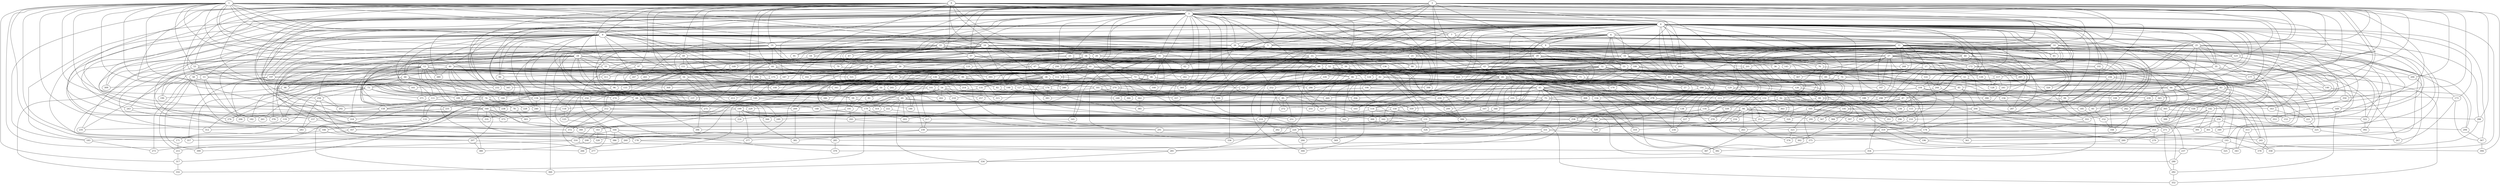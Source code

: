 strict graph "barabasi_albert_graph(400,3)" {
0;
1;
2;
3;
4;
5;
6;
7;
8;
9;
10;
11;
12;
13;
14;
15;
16;
17;
18;
19;
20;
21;
22;
23;
24;
25;
26;
27;
28;
29;
30;
31;
32;
33;
34;
35;
36;
37;
38;
39;
40;
41;
42;
43;
44;
45;
46;
47;
48;
49;
50;
51;
52;
53;
54;
55;
56;
57;
58;
59;
60;
61;
62;
63;
64;
65;
66;
67;
68;
69;
70;
71;
72;
73;
74;
75;
76;
77;
78;
79;
80;
81;
82;
83;
84;
85;
86;
87;
88;
89;
90;
91;
92;
93;
94;
95;
96;
97;
98;
99;
100;
101;
102;
103;
104;
105;
106;
107;
108;
109;
110;
111;
112;
113;
114;
115;
116;
117;
118;
119;
120;
121;
122;
123;
124;
125;
126;
127;
128;
129;
130;
131;
132;
133;
134;
135;
136;
137;
138;
139;
140;
141;
142;
143;
144;
145;
146;
147;
148;
149;
150;
151;
152;
153;
154;
155;
156;
157;
158;
159;
160;
161;
162;
163;
164;
165;
166;
167;
168;
169;
170;
171;
172;
173;
174;
175;
176;
177;
178;
179;
180;
181;
182;
183;
184;
185;
186;
187;
188;
189;
190;
191;
192;
193;
194;
195;
196;
197;
198;
199;
200;
201;
202;
203;
204;
205;
206;
207;
208;
209;
210;
211;
212;
213;
214;
215;
216;
217;
218;
219;
220;
221;
222;
223;
224;
225;
226;
227;
228;
229;
230;
231;
232;
233;
234;
235;
236;
237;
238;
239;
240;
241;
242;
243;
244;
245;
246;
247;
248;
249;
250;
251;
252;
253;
254;
255;
256;
257;
258;
259;
260;
261;
262;
263;
264;
265;
266;
267;
268;
269;
270;
271;
272;
273;
274;
275;
276;
277;
278;
279;
280;
281;
282;
283;
284;
285;
286;
287;
288;
289;
290;
291;
292;
293;
294;
295;
296;
297;
298;
299;
300;
301;
302;
303;
304;
305;
306;
307;
308;
309;
310;
311;
312;
313;
314;
315;
316;
317;
318;
319;
320;
321;
322;
323;
324;
325;
326;
327;
328;
329;
330;
331;
332;
333;
334;
335;
336;
337;
338;
339;
340;
341;
342;
343;
344;
345;
346;
347;
348;
349;
350;
351;
352;
353;
354;
355;
356;
357;
358;
359;
360;
361;
362;
363;
364;
365;
366;
367;
368;
369;
370;
371;
372;
373;
374;
375;
376;
377;
378;
379;
380;
381;
382;
383;
384;
385;
386;
387;
388;
389;
390;
391;
392;
393;
394;
395;
396;
397;
398;
399;
0 -- 3  [is_available=True, prob="0.492835303338"];
0 -- 6  [is_available=True, prob="1.0"];
0 -- 7  [is_available=True, prob="0.141732087022"];
0 -- 9  [is_available=True, prob="0.443551440168"];
0 -- 10  [is_available=True, prob="0.487911353393"];
0 -- 11  [is_available=True, prob="0.865698708327"];
0 -- 13  [is_available=True, prob="1.0"];
0 -- 14  [is_available=True, prob="1.0"];
0 -- 16  [is_available=True, prob="1.0"];
0 -- 146  [is_available=True, prob="1.0"];
0 -- 19  [is_available=True, prob="0.860824058493"];
0 -- 20  [is_available=True, prob="1.0"];
0 -- 26  [is_available=True, prob="0.795360199458"];
0 -- 284  [is_available=True, prob="0.323488345459"];
0 -- 33  [is_available=True, prob="0.337178230656"];
0 -- 134  [is_available=True, prob="0.0498693610634"];
0 -- 177  [is_available=True, prob="1.0"];
0 -- 47  [is_available=True, prob="0.0725722467081"];
0 -- 49  [is_available=True, prob="1.0"];
0 -- 178  [is_available=True, prob="1.0"];
0 -- 180  [is_available=True, prob="0.236442675696"];
0 -- 183  [is_available=True, prob="1.0"];
0 -- 56  [is_available=True, prob="0.862847138833"];
0 -- 60  [is_available=True, prob="0.470746000174"];
0 -- 83  [is_available=True, prob="0.502008146629"];
0 -- 398  [is_available=True, prob="0.00667170414017"];
0 -- 87  [is_available=True, prob="0.869540925155"];
0 -- 345  [is_available=True, prob="0.902300918471"];
0 -- 91  [is_available=True, prob="1.0"];
0 -- 92  [is_available=True, prob="0.376844041785"];
0 -- 350  [is_available=True, prob="0.629782171904"];
0 -- 224  [is_available=True, prob="0.648694901956"];
0 -- 97  [is_available=True, prob="0.486270861023"];
0 -- 101  [is_available=True, prob="0.97445220296"];
0 -- 358  [is_available=True, prob="0.537636648685"];
0 -- 112  [is_available=True, prob="0.782101134095"];
0 -- 242  [is_available=True, prob="0.695310607644"];
0 -- 368  [is_available=True, prob="0.1417937476"];
1 -- 3  [is_available=True, prob="0.80657321797"];
1 -- 4  [is_available=True, prob="1.0"];
1 -- 261  [is_available=True, prob="0.0339515003343"];
1 -- 9  [is_available=True, prob="0.5680523546"];
1 -- 10  [is_available=True, prob="1.0"];
1 -- 12  [is_available=True, prob="0.883707386827"];
1 -- 43  [is_available=True, prob="0.0264404456022"];
1 -- 147  [is_available=True, prob="0.277432246881"];
1 -- 22  [is_available=True, prob="0.764450375077"];
1 -- 24  [is_available=True, prob="0.582420436849"];
1 -- 260  [is_available=True, prob="0.595897463418"];
1 -- 26  [is_available=True, prob="1.0"];
1 -- 158  [is_available=True, prob="0.592130021943"];
1 -- 161  [is_available=True, prob="0.117104781619"];
1 -- 34  [is_available=True, prob="1.0"];
1 -- 40  [is_available=True, prob="1.0"];
1 -- 171  [is_available=True, prob="0.667378934829"];
1 -- 175  [is_available=True, prob="0.259195584256"];
1 -- 49  [is_available=True, prob="0.329216382525"];
1 -- 317  [is_available=True, prob="0.203440319245"];
1 -- 53  [is_available=True, prob="0.531166592022"];
1 -- 266  [is_available=True, prob="1.0"];
1 -- 189  [is_available=True, prob="1.0"];
1 -- 321  [is_available=True, prob="0.418197689564"];
1 -- 68  [is_available=True, prob="1.0"];
1 -- 199  [is_available=True, prob="0.168537830858"];
1 -- 205  [is_available=True, prob="0.651948029753"];
1 -- 80  [is_available=True, prob="0.641715784028"];
1 -- 345  [is_available=True, prob="0.931053139232"];
1 -- 97  [is_available=True, prob="0.584346887629"];
1 -- 239  [is_available=True, prob="1.0"];
2 -- 386  [is_available=True, prob="1.0"];
2 -- 3  [is_available=True, prob="0.935092730429"];
2 -- 4  [is_available=True, prob="0.470114783075"];
2 -- 5  [is_available=True, prob="0.943367762843"];
2 -- 8  [is_available=True, prob="0.42188047038"];
2 -- 394  [is_available=True, prob="0.0143267868282"];
2 -- 11  [is_available=True, prob="0.502755725927"];
2 -- 22  [is_available=True, prob="0.455486801803"];
2 -- 25  [is_available=True, prob="1.0"];
2 -- 179  [is_available=True, prob="0.276461331202"];
2 -- 159  [is_available=True, prob="0.599236379241"];
2 -- 288  [is_available=True, prob="0.717811059725"];
2 -- 37  [is_available=True, prob="0.810855446461"];
2 -- 43  [is_available=True, prob="0.205102989795"];
2 -- 51  [is_available=True, prob="0.935529080417"];
2 -- 53  [is_available=True, prob="0.604088046775"];
2 -- 187  [is_available=True, prob="1.0"];
2 -- 62  [is_available=True, prob="0.546443189907"];
2 -- 67  [is_available=True, prob="0.743489118066"];
2 -- 326  [is_available=True, prob="0.297588490897"];
2 -- 200  [is_available=True, prob="0.301759787237"];
2 -- 330  [is_available=True, prob="0.448878545933"];
2 -- 340  [is_available=True, prob="0.594336741068"];
2 -- 88  [is_available=True, prob="0.000236269673068"];
2 -- 91  [is_available=True, prob="0.374346321024"];
2 -- 114  [is_available=True, prob="1.0"];
2 -- 117  [is_available=True, prob="0.784698153226"];
3 -- 4  [is_available=True, prob="1.0"];
3 -- 5  [is_available=True, prob="0.183095908452"];
3 -- 6  [is_available=True, prob="0.985477329275"];
3 -- 7  [is_available=True, prob="0.520070416688"];
3 -- 136  [is_available=True, prob="0.713480067658"];
3 -- 398  [is_available=True, prob="0.672951636583"];
3 -- 16  [is_available=True, prob="1.0"];
3 -- 18  [is_available=True, prob="0.85396566706"];
3 -- 22  [is_available=True, prob="0.700033607316"];
3 -- 23  [is_available=True, prob="0.921951429602"];
3 -- 24  [is_available=True, prob="0.439236255827"];
3 -- 156  [is_available=True, prob="0.7510521576"];
3 -- 29  [is_available=True, prob="0.0222636249472"];
3 -- 31  [is_available=True, prob="1.0"];
3 -- 290  [is_available=True, prob="0.552660635946"];
3 -- 37  [is_available=True, prob="0.854307108469"];
3 -- 389  [is_available=True, prob="0.0666301477816"];
3 -- 172  [is_available=True, prob="0.743710323798"];
3 -- 46  [is_available=True, prob="0.19288244526"];
3 -- 157  [is_available=True, prob="0.815184245299"];
3 -- 264  [is_available=True, prob="0.207645411858"];
3 -- 180  [is_available=True, prob="0.398961716521"];
3 -- 309  [is_available=True, prob="0.51644677799"];
3 -- 183  [is_available=True, prob="0.743489535275"];
3 -- 62  [is_available=True, prob="0.70301830838"];
3 -- 192  [is_available=True, prob="0.186155394662"];
3 -- 67  [is_available=True, prob="0.47919760429"];
3 -- 69  [is_available=True, prob="0.223295182175"];
3 -- 327  [is_available=True, prob="1.0"];
3 -- 207  [is_available=True, prob="0.590591394659"];
3 -- 337  [is_available=True, prob="0.318442051954"];
3 -- 213  [is_available=True, prob="0.949504947648"];
3 -- 86  [is_available=True, prob="0.564908300921"];
3 -- 335  [is_available=True, prob="1.0"];
3 -- 144  [is_available=True, prob="0.997324115001"];
3 -- 227  [is_available=True, prob="1.0"];
3 -- 232  [is_available=True, prob="1.0"];
3 -- 364  [is_available=True, prob="1.0"];
3 -- 244  [is_available=True, prob="0.959359115936"];
3 -- 377  [is_available=True, prob="0.772276574965"];
3 -- 123  [is_available=True, prob="0.988781740005"];
3 -- 252  [is_available=True, prob="0.687777975556"];
3 -- 254  [is_available=True, prob="1.0"];
4 -- 5  [is_available=True, prob="1.0"];
4 -- 6  [is_available=True, prob="0.49392768848"];
4 -- 7  [is_available=True, prob="0.305935754043"];
4 -- 8  [is_available=True, prob="0.592812079684"];
4 -- 9  [is_available=True, prob="0.407739085705"];
4 -- 10  [is_available=True, prob="1.0"];
4 -- 268  [is_available=True, prob="0.34192956242"];
4 -- 13  [is_available=True, prob="0.187451054458"];
4 -- 14  [is_available=True, prob="0.578383806805"];
4 -- 15  [is_available=True, prob="0.115168385662"];
4 -- 17  [is_available=True, prob="1.0"];
4 -- 18  [is_available=True, prob="0.324887684168"];
4 -- 19  [is_available=True, prob="1.0"];
4 -- 21  [is_available=True, prob="0.198101717198"];
4 -- 279  [is_available=True, prob="0.860172149492"];
4 -- 25  [is_available=True, prob="0.640751952947"];
4 -- 367  [is_available=True, prob="1.0"];
4 -- 161  [is_available=True, prob="1.0"];
4 -- 35  [is_available=True, prob="0.981755274454"];
4 -- 129  [is_available=True, prob="0.763177496416"];
4 -- 41  [is_available=True, prob="0.653868406544"];
4 -- 44  [is_available=True, prob="1.0"];
4 -- 173  [is_available=True, prob="1.0"];
4 -- 264  [is_available=True, prob="0.124624704146"];
4 -- 52  [is_available=True, prob="1.0"];
4 -- 138  [is_available=True, prob="0.738938660197"];
4 -- 265  [is_available=True, prob="0.825526472729"];
4 -- 244  [is_available=True, prob="0.424138112025"];
4 -- 347  [is_available=True, prob="0.539823965005"];
4 -- 188  [is_available=True, prob="1.0"];
4 -- 61  [is_available=True, prob="0.782146181425"];
4 -- 192  [is_available=True, prob="1.0"];
4 -- 66  [is_available=True, prob="0.686622628526"];
4 -- 194  [is_available=True, prob="0.962078426991"];
4 -- 336  [is_available=True, prob="0.327358335858"];
4 -- 338  [is_available=True, prob="0.840933220005"];
4 -- 84  [is_available=True, prob="1.0"];
4 -- 89  [is_available=True, prob="0.811520637526"];
4 -- 90  [is_available=True, prob="0.107160496481"];
4 -- 219  [is_available=True, prob="0.0907193210292"];
4 -- 348  [is_available=True, prob="0.843788767875"];
4 -- 94  [is_available=True, prob="0.0216007223512"];
4 -- 223  [is_available=True, prob="1.0"];
4 -- 227  [is_available=True, prob="0.705462578487"];
4 -- 103  [is_available=True, prob="0.111642172595"];
4 -- 104  [is_available=True, prob="0.449232802568"];
4 -- 106  [is_available=True, prob="0.127155478162"];
4 -- 364  [is_available=True, prob="0.337181411895"];
4 -- 238  [is_available=True, prob="1.0"];
4 -- 239  [is_available=True, prob="0.979145220655"];
4 -- 243  [is_available=True, prob="0.62046348507"];
4 -- 116  [is_available=True, prob="1.0"];
4 -- 169  [is_available=True, prob="0.294804016336"];
4 -- 252  [is_available=True, prob="0.833854911073"];
4 -- 253  [is_available=True, prob="0.0101576273112"];
5 -- 294  [is_available=True, prob="0.618745091857"];
5 -- 38  [is_available=True, prob="0.794154469025"];
5 -- 103  [is_available=True, prob="0.825500198076"];
5 -- 104  [is_available=True, prob="0.412695224065"];
5 -- 139  [is_available=True, prob="1.0"];
5 -- 34  [is_available=True, prob="0.23760710922"];
5 -- 366  [is_available=True, prob="1.0"];
5 -- 49  [is_available=True, prob="0.817742742934"];
5 -- 376  [is_available=True, prob="0.948583810421"];
5 -- 164  [is_available=True, prob="0.208225383016"];
6 -- 8  [is_available=True, prob="0.0730007139026"];
6 -- 12  [is_available=True, prob="0.483817366847"];
6 -- 14  [is_available=True, prob="1.0"];
6 -- 17  [is_available=True, prob="0.277407887392"];
6 -- 23  [is_available=True, prob="0.405480483831"];
6 -- 152  [is_available=True, prob="0.740797620272"];
6 -- 32  [is_available=True, prob="1.0"];
6 -- 35  [is_available=True, prob="0.265406186881"];
6 -- 170  [is_available=True, prob="0.629443963748"];
6 -- 43  [is_available=True, prob="0.371809634765"];
6 -- 47  [is_available=True, prob="0.502155548145"];
6 -- 304  [is_available=True, prob="0.0671389444581"];
6 -- 55  [is_available=True, prob="0.110221445322"];
6 -- 288  [is_available=True, prob="1.0"];
6 -- 327  [is_available=True, prob="0.579796203352"];
6 -- 329  [is_available=True, prob="0.663530865453"];
6 -- 202  [is_available=True, prob="0.919131086339"];
6 -- 333  [is_available=True, prob="1.0"];
6 -- 210  [is_available=True, prob="0.447713475351"];
6 -- 122  [is_available=True, prob="0.152393533315"];
7 -- 128  [is_available=True, prob="0.529411948778"];
7 -- 229  [is_available=True, prob="0.983716439603"];
7 -- 11  [is_available=True, prob="0.373925269635"];
7 -- 29  [is_available=True, prob="0.383524113909"];
8 -- 392  [is_available=True, prob="1.0"];
8 -- 20  [is_available=True, prob="0.133107628335"];
8 -- 132  [is_available=True, prob="0.395206633671"];
8 -- 28  [is_available=True, prob="0.592820195026"];
8 -- 29  [is_available=True, prob="0.375472256213"];
8 -- 33  [is_available=True, prob="0.26025514593"];
8 -- 165  [is_available=True, prob="0.321694754284"];
8 -- 297  [is_available=True, prob="0.773503059467"];
8 -- 55  [is_available=True, prob="0.212898006846"];
8 -- 322  [is_available=True, prob="1.0"];
8 -- 324  [is_available=True, prob="0.00927084475646"];
8 -- 390  [is_available=True, prob="0.985257113937"];
8 -- 76  [is_available=True, prob="0.0888023800593"];
8 -- 337  [is_available=True, prob="0.586188550717"];
8 -- 82  [is_available=True, prob="0.151141472319"];
8 -- 85  [is_available=True, prob="1.0"];
8 -- 228  [is_available=True, prob="0.275395534758"];
8 -- 338  [is_available=True, prob="0.204675252885"];
8 -- 111  [is_available=True, prob="1.0"];
9 -- 134  [is_available=True, prob="0.171815403776"];
9 -- 12  [is_available=True, prob="0.399814911004"];
9 -- 15  [is_available=True, prob="1.0"];
9 -- 144  [is_available=True, prob="1.0"];
9 -- 274  [is_available=True, prob="1.0"];
9 -- 19  [is_available=True, prob="0.0561834052325"];
9 -- 276  [is_available=True, prob="0.412082321968"];
9 -- 25  [is_available=True, prob="0.965858718827"];
9 -- 26  [is_available=True, prob="1.0"];
9 -- 27  [is_available=True, prob="0.29702501744"];
9 -- 34  [is_available=True, prob="0.551838921647"];
9 -- 36  [is_available=True, prob="0.776935619709"];
9 -- 166  [is_available=True, prob="1.0"];
9 -- 40  [is_available=True, prob="0.774048289136"];
9 -- 42  [is_available=True, prob="0.200549754791"];
9 -- 45  [is_available=True, prob="1.0"];
9 -- 53  [is_available=True, prob="0.184507618507"];
9 -- 54  [is_available=True, prob="1.0"];
9 -- 59  [is_available=True, prob="0.19040380668"];
9 -- 316  [is_available=True, prob="1.0"];
9 -- 309  [is_available=True, prob="0.264358833193"];
9 -- 64  [is_available=True, prob="0.0875064035034"];
9 -- 197  [is_available=True, prob="0.804749322615"];
9 -- 71  [is_available=True, prob="0.805432222317"];
9 -- 331  [is_available=True, prob="1.0"];
9 -- 90  [is_available=True, prob="0.420494218238"];
9 -- 222  [is_available=True, prob="1.0"];
9 -- 99  [is_available=True, prob="1.0"];
9 -- 109  [is_available=True, prob="0.606739436717"];
9 -- 241  [is_available=True, prob="0.259986770087"];
9 -- 275  [is_available=True, prob="0.78723534114"];
9 -- 247  [is_available=True, prob="0.603031756282"];
10 -- 258  [is_available=True, prob="0.873924954387"];
10 -- 198  [is_available=True, prob="0.732564200185"];
10 -- 102  [is_available=True, prob="1.0"];
10 -- 137  [is_available=True, prob="1.0"];
10 -- 76  [is_available=True, prob="0.705502206503"];
10 -- 303  [is_available=True, prob="0.148680732111"];
10 -- 16  [is_available=True, prob="0.496657974716"];
10 -- 17  [is_available=True, prob="0.271527291872"];
10 -- 18  [is_available=True, prob="0.38189814388"];
10 -- 20  [is_available=True, prob="0.344729536006"];
10 -- 23  [is_available=True, prob="1.0"];
10 -- 340  [is_available=True, prob="1.0"];
10 -- 28  [is_available=True, prob="0.821555778824"];
11 -- 268  [is_available=True, prob="0.921891384219"];
11 -- 141  [is_available=True, prob="0.627026236774"];
11 -- 15  [is_available=True, prob="0.830132852285"];
11 -- 21  [is_available=True, prob="0.594650833586"];
11 -- 153  [is_available=True, prob="0.520737218867"];
11 -- 287  [is_available=True, prob="0.590472421721"];
11 -- 32  [is_available=True, prob="0.76654435058"];
11 -- 162  [is_available=True, prob="0.0871874474783"];
11 -- 44  [is_available=True, prob="0.0898805338912"];
11 -- 173  [is_available=True, prob="0.87326057686"];
11 -- 174  [is_available=True, prob="0.207082279161"];
11 -- 313  [is_available=True, prob="0.374066562113"];
11 -- 180  [is_available=True, prob="0.253062566907"];
11 -- 57  [is_available=True, prob="1.0"];
11 -- 61  [is_available=True, prob="0.481564240894"];
11 -- 64  [is_available=True, prob="0.499329272124"];
11 -- 70  [is_available=True, prob="0.530474547262"];
11 -- 200  [is_available=True, prob="0.750939058948"];
11 -- 75  [is_available=True, prob="0.914768326669"];
11 -- 185  [is_available=True, prob="0.35141202006"];
11 -- 355  [is_available=True, prob="0.97719990352"];
11 -- 113  [is_available=True, prob="0.777467303492"];
11 -- 114  [is_available=True, prob="0.374231714131"];
11 -- 116  [is_available=True, prob="1.0"];
11 -- 124  [is_available=True, prob="0.407323828011"];
12 -- 299  [is_available=True, prob="0.770716807635"];
12 -- 293  [is_available=True, prob="1.0"];
12 -- 389  [is_available=True, prob="1.0"];
12 -- 235  [is_available=True, prob="0.759812607956"];
12 -- 45  [is_available=True, prob="1.0"];
12 -- 46  [is_available=True, prob="0.0246144865874"];
12 -- 13  [is_available=True, prob="0.681987121064"];
12 -- 189  [is_available=True, prob="0.470998419013"];
12 -- 115  [is_available=True, prob="0.98282094328"];
12 -- 373  [is_available=True, prob="0.415403576511"];
12 -- 137  [is_available=True, prob="1.0"];
12 -- 371  [is_available=True, prob="1.0"];
12 -- 378  [is_available=True, prob="1.0"];
12 -- 315  [is_available=True, prob="1.0"];
12 -- 157  [is_available=True, prob="1.0"];
12 -- 190  [is_available=True, prob="0.928335771095"];
12 -- 311  [is_available=True, prob="0.315078872593"];
13 -- 206  [is_available=True, prob="0.640157510223"];
13 -- 309  [is_available=True, prob="0.816542930621"];
13 -- 182  [is_available=True, prob="0.816951049192"];
13 -- 88  [is_available=True, prob="0.678850387528"];
13 -- 341  [is_available=True, prob="1.0"];
14 -- 201  [is_available=True, prob="0.012848818703"];
14 -- 311  [is_available=True, prob="0.939957637777"];
14 -- 140  [is_available=True, prob="1.0"];
14 -- 211  [is_available=True, prob="0.366857307052"];
14 -- 221  [is_available=True, prob="0.578310565843"];
14 -- 319  [is_available=True, prob="0.611474800374"];
14 -- 83  [is_available=True, prob="0.746394345254"];
14 -- 86  [is_available=True, prob="0.550716546377"];
14 -- 233  [is_available=True, prob="0.621812219649"];
14 -- 196  [is_available=True, prob="0.235750355347"];
14 -- 27  [is_available=True, prob="1.0"];
14 -- 188  [is_available=True, prob="0.820587698178"];
14 -- 61  [is_available=True, prob="0.520185370556"];
14 -- 31  [is_available=True, prob="0.46494732661"];
15 -- 39  [is_available=True, prob="0.411314185475"];
15 -- 234  [is_available=True, prob="1.0"];
15 -- 179  [is_available=True, prob="0.761531043923"];
15 -- 57  [is_available=True, prob="1.0"];
15 -- 219  [is_available=True, prob="1.0"];
15 -- 362  [is_available=True, prob="0.672882582197"];
16 -- 36  [is_available=True, prob="0.40049298027"];
16 -- 243  [is_available=True, prob="0.112464604133"];
16 -- 268  [is_available=True, prob="0.455404243065"];
16 -- 205  [is_available=True, prob="0.6065488562"];
16 -- 145  [is_available=True, prob="0.102306743325"];
16 -- 51  [is_available=True, prob="0.26918187677"];
16 -- 56  [is_available=True, prob="1.0"];
16 -- 121  [is_available=True, prob="1.0"];
16 -- 63  [is_available=True, prob="0.50012377168"];
17 -- 320  [is_available=True, prob="0.122975864963"];
17 -- 100  [is_available=True, prob="0.497957805266"];
17 -- 331  [is_available=True, prob="0.38834053192"];
17 -- 177  [is_available=True, prob="1.0"];
17 -- 115  [is_available=True, prob="0.246161592128"];
17 -- 117  [is_available=True, prob="0.414939474722"];
17 -- 122  [is_available=True, prob="0.780342198693"];
17 -- 341  [is_available=True, prob="1.0"];
17 -- 191  [is_available=True, prob="0.0205984539172"];
18 -- 76  [is_available=True, prob="0.500871402284"];
18 -- 167  [is_available=True, prob="0.761947112415"];
19 -- 32  [is_available=True, prob="0.767703867241"];
19 -- 163  [is_available=True, prob="0.918949374392"];
19 -- 69  [is_available=True, prob="0.769873701816"];
19 -- 235  [is_available=True, prob="0.384703511768"];
19 -- 79  [is_available=True, prob="1.0"];
19 -- 376  [is_available=True, prob="0.688572177376"];
19 -- 21  [is_available=True, prob="1.0"];
19 -- 24  [is_available=True, prob="0.233359765644"];
19 -- 60  [is_available=True, prob="0.382088054338"];
19 -- 381  [is_available=True, prob="0.284614828416"];
19 -- 30  [is_available=True, prob="1.0"];
20 -- 130  [is_available=True, prob="1.0"];
20 -- 324  [is_available=True, prob="1.0"];
20 -- 201  [is_available=True, prob="0.337536341666"];
20 -- 136  [is_available=True, prob="0.648178256287"];
20 -- 275  [is_available=True, prob="0.916930851663"];
20 -- 265  [is_available=True, prob="0.0926100415464"];
21 -- 112  [is_available=True, prob="0.0738563922712"];
21 -- 297  [is_available=True, prob="0.489725910294"];
21 -- 42  [is_available=True, prob="0.857352579234"];
21 -- 80  [is_available=True, prob="0.857672788619"];
22 -- 256  [is_available=True, prob="1.0"];
22 -- 135  [is_available=True, prob="0.562683762265"];
22 -- 155  [is_available=True, prob="0.685182631339"];
22 -- 28  [is_available=True, prob="0.0719403269404"];
22 -- 31  [is_available=True, prob="0.550930510919"];
22 -- 37  [is_available=True, prob="1.0"];
22 -- 168  [is_available=True, prob="0.523786464767"];
22 -- 47  [is_available=True, prob="0.703470761008"];
22 -- 197  [is_available=True, prob="0.305327363126"];
22 -- 204  [is_available=True, prob="0.570913921581"];
22 -- 355  [is_available=True, prob="0.939876391107"];
22 -- 84  [is_available=True, prob="0.118647356827"];
22 -- 344  [is_available=True, prob="0.840878285061"];
22 -- 91  [is_available=True, prob="0.895021939883"];
22 -- 98  [is_available=True, prob="1.0"];
22 -- 99  [is_available=True, prob="0.146825463538"];
22 -- 110  [is_available=True, prob="0.9820269924"];
22 -- 240  [is_available=True, prob="0.813887069789"];
22 -- 249  [is_available=True, prob="0.395127300421"];
22 -- 122  [is_available=True, prob="0.781809460702"];
22 -- 123  [is_available=True, prob="0.424084575908"];
22 -- 383  [is_available=True, prob="0.267070260951"];
23 -- 41  [is_available=True, prob="1.0"];
23 -- 291  [is_available=True, prob="0.579403585767"];
23 -- 278  [is_available=True, prob="0.343609803319"];
24 -- 388  [is_available=True, prob="1.0"];
24 -- 136  [is_available=True, prob="0.0654177268891"];
24 -- 149  [is_available=True, prob="0.312837911885"];
24 -- 151  [is_available=True, prob="0.23529818394"];
24 -- 160  [is_available=True, prob="0.649168761067"];
24 -- 33  [is_available=True, prob="0.423228855345"];
24 -- 292  [is_available=True, prob="0.549446895539"];
24 -- 39  [is_available=True, prob="0.286687683823"];
24 -- 40  [is_available=True, prob="1.0"];
24 -- 48  [is_available=True, prob="0.337302969062"];
24 -- 52  [is_available=True, prob="0.522294395778"];
24 -- 318  [is_available=True, prob="1.0"];
24 -- 67  [is_available=True, prob="0.547961238566"];
24 -- 332  [is_available=True, prob="0.0253739964128"];
24 -- 78  [is_available=True, prob="0.363620714616"];
24 -- 214  [is_available=True, prob="1.0"];
24 -- 346  [is_available=True, prob="0.55899853495"];
24 -- 96  [is_available=True, prob="0.963130847384"];
24 -- 357  [is_available=True, prob="1.0"];
25 -- 96  [is_available=True, prob="1.0"];
25 -- 321  [is_available=True, prob="0.725217035271"];
25 -- 35  [is_available=True, prob="0.365625433038"];
25 -- 104  [is_available=True, prob="0.800389545844"];
25 -- 66  [is_available=True, prob="1.0"];
25 -- 142  [is_available=True, prob="0.487595297821"];
25 -- 349  [is_available=True, prob="0.674156749241"];
25 -- 123  [is_available=True, prob="1.0"];
25 -- 151  [is_available=True, prob="0.391178018405"];
25 -- 201  [is_available=True, prob="0.27029069873"];
25 -- 27  [is_available=True, prob="1.0"];
25 -- 250  [is_available=True, prob="0.385121026526"];
25 -- 159  [is_available=True, prob="0.730693602924"];
26 -- 44  [is_available=True, prob="0.216884810685"];
26 -- 80  [is_available=True, prob="1.0"];
26 -- 307  [is_available=True, prob="0.764850471353"];
26 -- 248  [is_available=True, prob="0.757130962273"];
26 -- 125  [is_available=True, prob="0.092355223796"];
26 -- 30  [is_available=True, prob="1.0"];
27 -- 192  [is_available=True, prob="1.0"];
27 -- 65  [is_available=True, prob="1.0"];
27 -- 226  [is_available=True, prob="0.29167479092"];
27 -- 393  [is_available=True, prob="0.85303296586"];
27 -- 39  [is_available=True, prob="0.758188438016"];
27 -- 168  [is_available=True, prob="0.185190938969"];
27 -- 139  [is_available=True, prob="0.164692214467"];
27 -- 172  [is_available=True, prob="0.412023406003"];
27 -- 113  [is_available=True, prob="0.921594028156"];
27 -- 147  [is_available=True, prob="0.605192268424"];
27 -- 185  [is_available=True, prob="0.460322809506"];
27 -- 254  [is_available=True, prob="0.240903379272"];
27 -- 89  [is_available=True, prob="0.141494485004"];
27 -- 217  [is_available=True, prob="0.380698696148"];
27 -- 93  [is_available=True, prob="1.0"];
27 -- 169  [is_available=True, prob="1.0"];
27 -- 63  [is_available=True, prob="0.184215892008"];
28 -- 54  [is_available=True, prob="0.248132960254"];
28 -- 198  [is_available=True, prob="0.166050465082"];
28 -- 82  [is_available=True, prob="0.731879416422"];
28 -- 118  [is_available=True, prob="1.0"];
28 -- 186  [is_available=True, prob="0.0318892846007"];
29 -- 194  [is_available=True, prob="0.1540365458"];
29 -- 233  [is_available=True, prob="0.508254970311"];
29 -- 266  [is_available=True, prob="1.0"];
29 -- 370  [is_available=True, prob="0.347989345209"];
29 -- 226  [is_available=True, prob="1.0"];
29 -- 110  [is_available=True, prob="0.149109627344"];
29 -- 48  [is_available=True, prob="0.902542993272"];
29 -- 145  [is_available=True, prob="0.0454315576318"];
29 -- 50  [is_available=True, prob="1.0"];
29 -- 387  [is_available=True, prob="1.0"];
29 -- 55  [is_available=True, prob="0.351156671477"];
29 -- 92  [is_available=True, prob="1.0"];
29 -- 30  [is_available=True, prob="0.801361651469"];
29 -- 287  [is_available=True, prob="0.687822483808"];
30 -- 253  [is_available=True, prob="0.486193110161"];
30 -- 175  [is_available=True, prob="0.00450407265123"];
30 -- 212  [is_available=True, prob="0.52147425336"];
30 -- 213  [is_available=True, prob="1.0"];
30 -- 86  [is_available=True, prob="1.0"];
31 -- 290  [is_available=True, prob="0.102389596924"];
31 -- 100  [is_available=True, prob="1.0"];
31 -- 246  [is_available=True, prob="0.676534467883"];
31 -- 72  [is_available=True, prob="0.106613446609"];
31 -- 107  [is_available=True, prob="0.81374504023"];
31 -- 301  [is_available=True, prob="0.111884264025"];
31 -- 336  [is_available=True, prob="0.178400162069"];
31 -- 148  [is_available=True, prob="0.00555109581057"];
31 -- 286  [is_available=True, prob="0.842440571004"];
31 -- 248  [is_available=True, prob="1.0"];
31 -- 60  [is_available=True, prob="0.522615920243"];
31 -- 62  [is_available=True, prob="0.629007038711"];
32 -- 51  [is_available=True, prob="0.65601170586"];
32 -- 162  [is_available=True, prob="0.35918106535"];
32 -- 261  [is_available=True, prob="1.0"];
32 -- 257  [is_available=True, prob="0.391257125456"];
32 -- 194  [is_available=True, prob="0.133773928266"];
32 -- 307  [is_available=True, prob="0.0356805557441"];
32 -- 45  [is_available=True, prob="0.602161970438"];
32 -- 353  [is_available=True, prob="0.0687299854833"];
32 -- 385  [is_available=True, prob="0.191570620918"];
32 -- 81  [is_available=True, prob="1.0"];
32 -- 210  [is_available=True, prob="0.24740812041"];
32 -- 85  [is_available=True, prob="1.0"];
32 -- 342  [is_available=True, prob="0.418908080066"];
32 -- 184  [is_available=True, prob="1.0"];
32 -- 305  [is_available=True, prob="0.65376041636"];
32 -- 346  [is_available=True, prob="0.0414594610907"];
33 -- 197  [is_available=True, prob="0.609415167603"];
33 -- 38  [is_available=True, prob="0.0879321415134"];
33 -- 108  [is_available=True, prob="0.0684691275452"];
33 -- 310  [is_available=True, prob="0.0899742534348"];
33 -- 58  [is_available=True, prob="0.553577095395"];
34 -- 256  [is_available=True, prob="0.1443855658"];
34 -- 36  [is_available=True, prob="0.24396683194"];
34 -- 38  [is_available=True, prob="1.0"];
34 -- 97  [is_available=True, prob="1.0"];
34 -- 72  [is_available=True, prob="0.844864838312"];
34 -- 362  [is_available=True, prob="0.270370132857"];
34 -- 311  [is_available=True, prob="0.747083765582"];
34 -- 172  [is_available=True, prob="0.438754898176"];
34 -- 77  [is_available=True, prob="0.00511234748291"];
34 -- 46  [is_available=True, prob="0.455244374683"];
34 -- 143  [is_available=True, prob="0.903232716992"];
34 -- 264  [is_available=True, prob="0.541761245624"];
34 -- 306  [is_available=True, prob="0.606578847366"];
34 -- 52  [is_available=True, prob="0.0180223191432"];
34 -- 105  [is_available=True, prob="0.478486509294"];
34 -- 397  [is_available=True, prob="0.581256440992"];
34 -- 155  [is_available=True, prob="0.821361137494"];
34 -- 125  [is_available=True, prob="1.0"];
35 -- 289  [is_available=True, prob="1.0"];
35 -- 177  [is_available=True, prob="0.567736618706"];
35 -- 117  [is_available=True, prob="0.947099889548"];
35 -- 343  [is_available=True, prob="1.0"];
35 -- 286  [is_available=True, prob="0.49569158488"];
36 -- 89  [is_available=True, prob="1.0"];
37 -- 360  [is_available=True, prob="0.238669693585"];
37 -- 41  [is_available=True, prob="0.85789307531"];
37 -- 138  [is_available=True, prob="0.386142634543"];
37 -- 396  [is_available=True, prob="0.412831564826"];
37 -- 109  [is_available=True, prob="1.0"];
37 -- 110  [is_available=True, prob="0.230015254871"];
37 -- 79  [is_available=True, prob="0.088969678102"];
37 -- 259  [is_available=True, prob="1.0"];
37 -- 393  [is_available=True, prob="1.0"];
37 -- 280  [is_available=True, prob="0.497717924784"];
37 -- 127  [is_available=True, prob="0.781582489248"];
38 -- 96  [is_available=True, prob="0.511644058785"];
38 -- 294  [is_available=True, prob="1.0"];
38 -- 65  [is_available=True, prob="1.0"];
38 -- 298  [is_available=True, prob="1.0"];
38 -- 108  [is_available=True, prob="1.0"];
38 -- 174  [is_available=True, prob="0.785305610195"];
38 -- 50  [is_available=True, prob="1.0"];
38 -- 212  [is_available=True, prob="0.357039615761"];
38 -- 341  [is_available=True, prob="0.931244659967"];
38 -- 374  [is_available=True, prob="0.633919568833"];
38 -- 216  [is_available=True, prob="1.0"];
38 -- 220  [is_available=True, prob="1.0"];
38 -- 127  [is_available=True, prob="0.763116053465"];
39 -- 131  [is_available=True, prob="0.474890967478"];
39 -- 42  [is_available=True, prob="0.412297333357"];
39 -- 187  [is_available=True, prob="0.604973399418"];
40 -- 64  [is_available=True, prob="0.791938299973"];
40 -- 214  [is_available=True, prob="0.0679601088677"];
40 -- 389  [is_available=True, prob="0.404856586009"];
40 -- 74  [is_available=True, prob="0.582764531572"];
40 -- 56  [is_available=True, prob="0.124166174682"];
40 -- 118  [is_available=True, prob="0.544672501591"];
40 -- 186  [is_available=True, prob="1.0"];
40 -- 229  [is_available=True, prob="0.901180793684"];
41 -- 165  [is_available=True, prob="0.617424294245"];
41 -- 98  [is_available=True, prob="0.520883357464"];
41 -- 99  [is_available=True, prob="0.204624840103"];
41 -- 70  [is_available=True, prob="0.0841192079794"];
41 -- 71  [is_available=True, prob="0.997438107421"];
41 -- 392  [is_available=True, prob="0.440310822306"];
41 -- 135  [is_available=True, prob="0.0991825870772"];
41 -- 78  [is_available=True, prob="0.549058180201"];
41 -- 209  [is_available=True, prob="0.246433902768"];
41 -- 306  [is_available=True, prob="0.9873539133"];
41 -- 366  [is_available=True, prob="0.119522933279"];
41 -- 342  [is_available=True, prob="0.548548196391"];
41 -- 260  [is_available=True, prob="1.0"];
41 -- 59  [is_available=True, prob="0.70052650944"];
41 -- 63  [is_available=True, prob="1.0"];
42 -- 395  [is_available=True, prob="0.997198881521"];
42 -- 245  [is_available=True, prob="0.871522693054"];
42 -- 356  [is_available=True, prob="0.595270063428"];
42 -- 101  [is_available=True, prob="0.51247529175"];
42 -- 106  [is_available=True, prob="0.907423736369"];
42 -- 359  [is_available=True, prob="0.329816692027"];
42 -- 274  [is_available=True, prob="0.859939232463"];
42 -- 142  [is_available=True, prob="1.0"];
42 -- 349  [is_available=True, prob="0.33066762604"];
42 -- 369  [is_available=True, prob="0.277134990149"];
42 -- 82  [is_available=True, prob="0.470443955782"];
42 -- 54  [is_available=True, prob="0.576006105337"];
42 -- 73  [is_available=True, prob="0.934856002134"];
42 -- 121  [is_available=True, prob="1.0"];
42 -- 270  [is_available=True, prob="0.5839543585"];
42 -- 156  [is_available=True, prob="0.783928742356"];
42 -- 221  [is_available=True, prob="0.0889097900609"];
42 -- 95  [is_available=True, prob="1.0"];
43 -- 262  [is_available=True, prob="0.871113495648"];
43 -- 71  [is_available=True, prob="0.618333773967"];
43 -- 72  [is_available=True, prob="0.4456023473"];
43 -- 139  [is_available=True, prob="0.371426580487"];
43 -- 175  [is_available=True, prob="0.379723940243"];
43 -- 250  [is_available=True, prob="0.218516997103"];
43 -- 65  [is_available=True, prob="0.178922072654"];
44 -- 352  [is_available=True, prob="1.0"];
44 -- 290  [is_available=True, prob="0.240303603423"];
44 -- 267  [is_available=True, prob="0.285571187193"];
44 -- 326  [is_available=True, prob="0.118089052173"];
44 -- 140  [is_available=True, prob="1.0"];
44 -- 109  [is_available=True, prob="0.278281202881"];
44 -- 48  [is_available=True, prob="0.342553598208"];
44 -- 145  [is_available=True, prob="0.564634494584"];
44 -- 351  [is_available=True, prob="0.542944090918"];
45 -- 66  [is_available=True, prob="1.0"];
45 -- 131  [is_available=True, prob="1.0"];
45 -- 295  [is_available=True, prob="0.955098098853"];
45 -- 74  [is_available=True, prob="0.821872856788"];
45 -- 107  [is_available=True, prob="1.0"];
45 -- 140  [is_available=True, prob="1.0"];
45 -- 211  [is_available=True, prob="0.575576781728"];
45 -- 105  [is_available=True, prob="0.138050360225"];
45 -- 371  [is_available=True, prob="0.328743638898"];
45 -- 154  [is_available=True, prob="0.394162881558"];
45 -- 252  [is_available=True, prob="0.184278443739"];
45 -- 286  [is_available=True, prob="0.54782307819"];
45 -- 95  [is_available=True, prob="0.787821812222"];
46 -- 161  [is_available=True, prob="0.668140747381"];
46 -- 100  [is_available=True, prob="0.828980599576"];
46 -- 326  [is_available=True, prob="0.314066665053"];
46 -- 135  [is_available=True, prob="0.13689502239"];
46 -- 184  [is_available=True, prob="0.728210121541"];
46 -- 57  [is_available=True, prob="0.353382613104"];
46 -- 191  [is_available=True, prob="0.543695640485"];
47 -- 79  [is_available=True, prob="0.00891374944019"];
48 -- 129  [is_available=True, prob="0.690077458082"];
48 -- 130  [is_available=True, prob="0.555053778841"];
48 -- 199  [is_available=True, prob="0.693500183755"];
48 -- 106  [is_available=True, prob="0.426240794776"];
48 -- 120  [is_available=True, prob="0.125920728929"];
48 -- 382  [is_available=True, prob="0.421820144944"];
48 -- 182  [is_available=True, prob="0.241172185489"];
48 -- 58  [is_available=True, prob="0.440508809668"];
48 -- 124  [is_available=True, prob="0.667774333345"];
48 -- 126  [is_available=True, prob="1.0"];
49 -- 50  [is_available=True, prob="0.191516604531"];
49 -- 151  [is_available=True, prob="1.0"];
49 -- 187  [is_available=True, prob="0.921896061966"];
49 -- 190  [is_available=True, prob="0.779359904055"];
50 -- 68  [is_available=True, prob="0.25148769491"];
50 -- 134  [is_available=True, prob="1.0"];
50 -- 81  [is_available=True, prob="0.530438488894"];
50 -- 75  [is_available=True, prob="1.0"];
50 -- 173  [is_available=True, prob="1.0"];
50 -- 339  [is_available=True, prob="0.283671505994"];
50 -- 212  [is_available=True, prob="0.772809122921"];
50 -- 356  [is_available=True, prob="0.885849073757"];
50 -- 380  [is_available=True, prob="0.610931764595"];
51 -- 128  [is_available=True, prob="0.45360789718"];
51 -- 195  [is_available=True, prob="0.95994372983"];
52 -- 101  [is_available=True, prob="0.189010143192"];
52 -- 70  [is_available=True, prob="0.168889569196"];
52 -- 141  [is_available=True, prob="0.540496729343"];
52 -- 365  [is_available=True, prob="0.0540344228545"];
52 -- 149  [is_available=True, prob="0.400494401471"];
52 -- 90  [is_available=True, prob="0.594183004889"];
52 -- 399  [is_available=True, prob="0.167181169623"];
52 -- 124  [is_available=True, prob="0.280744815415"];
52 -- 126  [is_available=True, prob="1.0"];
53 -- 73  [is_available=True, prob="1.0"];
53 -- 77  [is_available=True, prob="1.0"];
53 -- 312  [is_available=True, prob="1.0"];
53 -- 58  [is_available=True, prob="1.0"];
53 -- 218  [is_available=True, prob="0.368573763868"];
54 -- 257  [is_available=True, prob="0.228862579124"];
54 -- 132  [is_available=True, prob="0.558527589755"];
54 -- 69  [is_available=True, prob="1.0"];
54 -- 314  [is_available=True, prob="0.404257252296"];
54 -- 300  [is_available=True, prob="1.0"];
54 -- 143  [is_available=True, prob="1.0"];
54 -- 92  [is_available=True, prob="1.0"];
54 -- 81  [is_available=True, prob="0.375018204329"];
54 -- 274  [is_available=True, prob="0.0264853298131"];
54 -- 218  [is_available=True, prob="0.200905067122"];
54 -- 59  [is_available=True, prob="0.184739163286"];
54 -- 202  [is_available=True, prob="1.0"];
54 -- 350  [is_available=True, prob="1.0"];
55 -- 356  [is_available=True, prob="1.0"];
55 -- 102  [is_available=True, prob="0.0643508568695"];
55 -- 297  [is_available=True, prob="1.0"];
55 -- 77  [is_available=True, prob="0.248237108631"];
55 -- 150  [is_available=True, prob="0.250461426803"];
55 -- 361  [is_available=True, prob="1.0"];
55 -- 153  [is_available=True, prob="0.0301480238417"];
56 -- 368  [is_available=True, prob="1.0"];
56 -- 98  [is_available=True, prob="0.756677177915"];
56 -- 259  [is_available=True, prob="0.16470332235"];
56 -- 147  [is_available=True, prob="0.226557626773"];
56 -- 148  [is_available=True, prob="1.0"];
56 -- 119  [is_available=True, prob="0.84678876913"];
56 -- 314  [is_available=True, prob="0.653188996101"];
58 -- 232  [is_available=True, prob="0.384579519698"];
58 -- 399  [is_available=True, prob="0.266032183268"];
58 -- 273  [is_available=True, prob="1.0"];
58 -- 215  [is_available=True, prob="0.375236763033"];
58 -- 285  [is_available=True, prob="0.021581469791"];
59 -- 146  [is_available=True, prob="0.0266709950731"];
59 -- 191  [is_available=True, prob="0.834480285824"];
60 -- 130  [is_available=True, prob="0.889986597576"];
60 -- 102  [is_available=True, prob="0.811572077333"];
60 -- 232  [is_available=True, prob="1.0"];
60 -- 270  [is_available=True, prob="0.195253266534"];
60 -- 247  [is_available=True, prob="0.893678363249"];
60 -- 186  [is_available=True, prob="0.0341081982092"];
62 -- 181  [is_available=True, prob="1.0"];
62 -- 342  [is_available=True, prob="1.0"];
63 -- 85  [is_available=True, prob="0.416835882565"];
63 -- 154  [is_available=True, prob="0.251058884351"];
63 -- 255  [is_available=True, prob="0.311179053856"];
64 -- 160  [is_available=True, prob="0.859434808931"];
64 -- 129  [is_available=True, prob="0.919983959609"];
64 -- 68  [is_available=True, prob="0.62133880911"];
64 -- 246  [is_available=True, prob="0.88106748277"];
64 -- 111  [is_available=True, prob="1.0"];
64 -- 276  [is_available=True, prob="1.0"];
64 -- 73  [is_available=True, prob="1.0"];
64 -- 87  [is_available=True, prob="1.0"];
64 -- 312  [is_available=True, prob="0.529867235653"];
65 -- 384  [is_available=True, prob="0.274574112861"];
65 -- 137  [is_available=True, prob="0.85803510926"];
65 -- 269  [is_available=True, prob="0.655755503438"];
65 -- 281  [is_available=True, prob="0.887451596296"];
65 -- 154  [is_available=True, prob="1.0"];
65 -- 156  [is_available=True, prob="0.175175847884"];
65 -- 113  [is_available=True, prob="0.356109556803"];
65 -- 296  [is_available=True, prob="0.0370483667804"];
65 -- 308  [is_available=True, prob="0.0229851659079"];
65 -- 310  [is_available=True, prob="1.0"];
65 -- 315  [is_available=True, prob="0.394577932913"];
65 -- 75  [is_available=True, prob="0.703915452426"];
65 -- 88  [is_available=True, prob="0.512906495467"];
65 -- 217  [is_available=True, prob="0.781745234531"];
65 -- 218  [is_available=True, prob="0.612592265831"];
65 -- 231  [is_available=True, prob="0.957082497466"];
65 -- 233  [is_available=True, prob="0.615937438469"];
65 -- 369  [is_available=True, prob="0.508354151942"];
65 -- 242  [is_available=True, prob="0.696393644948"];
66 -- 193  [is_available=True, prob="0.808571628903"];
66 -- 298  [is_available=True, prob="0.364083636921"];
66 -- 141  [is_available=True, prob="1.0"];
66 -- 313  [is_available=True, prob="0.877958294644"];
66 -- 93  [is_available=True, prob="0.974759465433"];
67 -- 385  [is_available=True, prob="0.960419073671"];
67 -- 231  [is_available=True, prob="0.350855554036"];
67 -- 112  [is_available=True, prob="0.994531678127"];
67 -- 246  [is_available=True, prob="1.0"];
68 -- 228  [is_available=True, prob="0.4811470439"];
68 -- 199  [is_available=True, prob="0.882840672293"];
68 -- 396  [is_available=True, prob="1.0"];
68 -- 305  [is_available=True, prob="0.446427127264"];
68 -- 118  [is_available=True, prob="1.0"];
69 -- 179  [is_available=True, prob="0.946292679848"];
69 -- 203  [is_available=True, prob="0.723913675485"];
69 -- 204  [is_available=True, prob="0.823942540364"];
69 -- 334  [is_available=True, prob="0.736446423637"];
69 -- 280  [is_available=True, prob="0.816740351133"];
69 -- 163  [is_available=True, prob="0.223226097198"];
69 -- 222  [is_available=True, prob="0.432712045737"];
69 -- 229  [is_available=True, prob="0.216805473391"];
70 -- 83  [is_available=True, prob="1.0"];
70 -- 126  [is_available=True, prob="0.962421694291"];
71 -- 184  [is_available=True, prob="0.280713649613"];
72 -- 368  [is_available=True, prob="0.157434281587"];
72 -- 133  [is_available=True, prob="0.555583174379"];
72 -- 364  [is_available=True, prob="0.478314823206"];
72 -- 176  [is_available=True, prob="1.0"];
72 -- 121  [is_available=True, prob="1.0"];
72 -- 351  [is_available=True, prob="0.607347646188"];
73 -- 256  [is_available=True, prob="0.190304644343"];
73 -- 171  [is_available=True, prob="0.277682719407"];
73 -- 371  [is_available=True, prob="0.988353952452"];
73 -- 74  [is_available=True, prob="1.0"];
74 -- 228  [is_available=True, prob="1.0"];
74 -- 103  [is_available=True, prob="0.190599322878"];
74 -- 78  [is_available=True, prob="0.101244469648"];
74 -- 114  [is_available=True, prob="0.749802325629"];
74 -- 243  [is_available=True, prob="1.0"];
75 -- 231  [is_available=True, prob="0.539544878"];
75 -- 107  [is_available=True, prob="0.298456742874"];
75 -- 178  [is_available=True, prob="0.252946879769"];
75 -- 195  [is_available=True, prob="0.526954837783"];
75 -- 277  [is_available=True, prob="1.0"];
75 -- 185  [is_available=True, prob="1.0"];
75 -- 94  [is_available=True, prob="0.305678905188"];
76 -- 200  [is_available=True, prob="0.961806273831"];
76 -- 272  [is_available=True, prob="1.0"];
77 -- 108  [is_available=True, prob="0.761127248076"];
77 -- 303  [is_available=True, prob="0.303744378827"];
77 -- 308  [is_available=True, prob="0.0197193444641"];
77 -- 181  [is_available=True, prob="0.271595457585"];
78 -- 258  [is_available=True, prob="0.316169276454"];
78 -- 335  [is_available=True, prob="0.201371203632"];
78 -- 303  [is_available=True, prob="0.710515603222"];
79 -- 393  [is_available=True, prob="0.819552402597"];
80 -- 304  [is_available=True, prob="0.924589207206"];
80 -- 170  [is_available=True, prob="0.495837849253"];
81 -- 314  [is_available=True, prob="0.724225898172"];
82 -- 95  [is_available=True, prob="0.749223714726"];
83 -- 163  [is_available=True, prob="0.207033145566"];
83 -- 237  [is_available=True, prob="0.930843397975"];
83 -- 365  [is_available=True, prob="0.440817352447"];
83 -- 84  [is_available=True, prob="0.876055315147"];
84 -- 152  [is_available=True, prob="0.769994679963"];
84 -- 339  [is_available=True, prob="0.52899405829"];
85 -- 204  [is_available=True, prob="1.0"];
85 -- 365  [is_available=True, prob="1.0"];
85 -- 87  [is_available=True, prob="0.4713622362"];
86 -- 359  [is_available=True, prob="0.989248694681"];
86 -- 170  [is_available=True, prob="0.960490342431"];
86 -- 269  [is_available=True, prob="0.0692096576326"];
86 -- 255  [is_available=True, prob="1.0"];
87 -- 138  [is_available=True, prob="0.074327990589"];
87 -- 115  [is_available=True, prob="0.542245110595"];
87 -- 94  [is_available=True, prob="0.281677061328"];
88 -- 105  [is_available=True, prob="1.0"];
88 -- 317  [is_available=True, prob="1.0"];
88 -- 159  [is_available=True, prob="1.0"];
89 -- 132  [is_available=True, prob="0.587559093476"];
90 -- 240  [is_available=True, prob="0.51895360114"];
92 -- 160  [is_available=True, prob="1.0"];
92 -- 166  [is_available=True, prob="0.184062863669"];
92 -- 169  [is_available=True, prob="0.322912785819"];
92 -- 93  [is_available=True, prob="1.0"];
92 -- 320  [is_available=True, prob="0.138794410161"];
92 -- 271  [is_available=True, prob="0.661801137249"];
92 -- 348  [is_available=True, prob="0.830437058207"];
93 -- 152  [is_available=True, prob="0.80306761444"];
94 -- 320  [is_available=True, prob="1.0"];
94 -- 162  [is_available=True, prob="0.676955145661"];
94 -- 230  [is_available=True, prob="1.0"];
94 -- 263  [is_available=True, prob="0.313534200939"];
94 -- 333  [is_available=True, prob="0.409814802273"];
94 -- 216  [is_available=True, prob="0.458795184256"];
94 -- 119  [is_available=True, prob="1.0"];
94 -- 120  [is_available=True, prob="0.329305840204"];
94 -- 153  [is_available=True, prob="0.572695931615"];
94 -- 220  [is_available=True, prob="0.64801621769"];
94 -- 351  [is_available=True, prob="0.422123498155"];
95 -- 272  [is_available=True, prob="1.0"];
95 -- 251  [is_available=True, prob="0.23521822388"];
96 -- 144  [is_available=True, prob="0.714372815171"];
97 -- 265  [is_available=True, prob="1.0"];
97 -- 236  [is_available=True, prob="0.998155069151"];
97 -- 119  [is_available=True, prob="0.18073435164"];
97 -- 318  [is_available=True, prob="1.0"];
97 -- 223  [is_available=True, prob="0.855693642723"];
98 -- 190  [is_available=True, prob="0.963737716601"];
99 -- 273  [is_available=True, prob="1.0"];
99 -- 370  [is_available=True, prob="0.002777531841"];
99 -- 315  [is_available=True, prob="0.780428157697"];
99 -- 127  [is_available=True, prob="0.818480124982"];
101 -- 269  [is_available=True, prob="1.0"];
101 -- 215  [is_available=True, prob="0.326832907241"];
101 -- 202  [is_available=True, prob="0.826359902025"];
104 -- 295  [is_available=True, prob="0.830992331369"];
104 -- 361  [is_available=True, prob="1.0"];
104 -- 308  [is_available=True, prob="1.0"];
104 -- 245  [is_available=True, prob="0.0278727743549"];
104 -- 149  [is_available=True, prob="0.994210812373"];
105 -- 225  [is_available=True, prob="0.743459494415"];
105 -- 296  [is_available=True, prob="1.0"];
105 -- 120  [is_available=True, prob="0.915149236694"];
105 -- 375  [is_available=True, prob="0.75064848206"];
106 -- 301  [is_available=True, prob="1.0"];
106 -- 111  [is_available=True, prob="0.139590623192"];
107 -- 354  [is_available=True, prob="1.0"];
107 -- 219  [is_available=True, prob="0.0347347605058"];
109 -- 247  [is_available=True, prob="0.688626492512"];
110 -- 321  [is_available=True, prob="0.71164853812"];
110 -- 176  [is_available=True, prob="0.0179665986873"];
110 -- 146  [is_available=True, prob="1.0"];
111 -- 292  [is_available=True, prob="0.162008160854"];
111 -- 209  [is_available=True, prob="1.0"];
111 -- 158  [is_available=True, prob="0.673867552816"];
112 -- 398  [is_available=True, prob="0.22690569443"];
112 -- 176  [is_available=True, prob="0.107223744795"];
112 -- 285  [is_available=True, prob="1.0"];
113 -- 116  [is_available=True, prob="0.987474270107"];
114 -- 353  [is_available=True, prob="0.0701574253461"];
114 -- 131  [is_available=True, prob="0.166416307532"];
114 -- 133  [is_available=True, prob="1.0"];
114 -- 300  [is_available=True, prob="0.75904979915"];
115 -- 354  [is_available=True, prob="0.856987042426"];
115 -- 295  [is_available=True, prob="0.382324335484"];
116 -- 224  [is_available=True, prob="0.444745877311"];
116 -- 258  [is_available=True, prob="0.538040685272"];
116 -- 250  [is_available=True, prob="0.502747211871"];
117 -- 128  [is_available=True, prob="0.987827428799"];
117 -- 133  [is_available=True, prob="0.881446971019"];
117 -- 241  [is_available=True, prob="0.760141847522"];
118 -- 125  [is_available=True, prob="1.0"];
118 -- 157  [is_available=True, prob="0.3955660268"];
119 -- 312  [is_available=True, prob="0.447056569722"];
120 -- 329  [is_available=True, prob="1.0"];
120 -- 143  [is_available=True, prob="0.446596891573"];
121 -- 330  [is_available=True, prob="0.180085296102"];
122 -- 244  [is_available=True, prob="0.918569289602"];
122 -- 397  [is_available=True, prob="0.849707065788"];
123 -- 142  [is_available=True, prob="0.936340627461"];
123 -- 350  [is_available=True, prob="0.677636691147"];
123 -- 383  [is_available=True, prob="1.0"];
125 -- 164  [is_available=True, prob="0.350990533136"];
126 -- 188  [is_available=True, prob="0.1226402106"];
127 -- 337  [is_available=True, prob="0.66494921005"];
127 -- 203  [is_available=True, prob="1.0"];
129 -- 289  [is_available=True, prob="0.875928648704"];
130 -- 198  [is_available=True, prob="1.0"];
130 -- 205  [is_available=True, prob="1.0"];
130 -- 302  [is_available=True, prob="0.0213203743116"];
130 -- 155  [is_available=True, prob="0.790179519079"];
131 -- 324  [is_available=True, prob="0.702068130931"];
131 -- 167  [is_available=True, prob="0.780154865552"];
131 -- 301  [is_available=True, prob="0.194479115086"];
131 -- 220  [is_available=True, prob="1.0"];
131 -- 253  [is_available=True, prob="1.0"];
132 -- 196  [is_available=True, prob="0.615848926134"];
132 -- 167  [is_available=True, prob="0.0177804100845"];
132 -- 363  [is_available=True, prob="0.978151013272"];
132 -- 216  [is_available=True, prob="0.773351250354"];
133 -- 166  [is_available=True, prob="1.0"];
134 -- 195  [is_available=True, prob="0.584255412159"];
134 -- 240  [is_available=True, prob="0.407579482163"];
134 -- 148  [is_available=True, prob="1.0"];
134 -- 158  [is_available=True, prob="0.879191995476"];
135 -- 257  [is_available=True, prob="0.40532324954"];
135 -- 150  [is_available=True, prob="0.722169644384"];
135 -- 344  [is_available=True, prob="0.69665796919"];
136 -- 278  [is_available=True, prob="0.209364154478"];
139 -- 241  [is_available=True, prob="1.0"];
140 -- 322  [is_available=True, prob="0.55558902792"];
141 -- 150  [is_available=True, prob="0.118906673797"];
142 -- 323  [is_available=True, prob="0.455299965516"];
142 -- 388  [is_available=True, prob="0.2336190161"];
142 -- 391  [is_available=True, prob="0.285057501912"];
142 -- 328  [is_available=True, prob="0.0467673390939"];
143 -- 208  [is_available=True, prob="0.173820387995"];
143 -- 328  [is_available=True, prob="1.0"];
145 -- 323  [is_available=True, prob="0.198907985718"];
147 -- 363  [is_available=True, prob="0.783512132035"];
148 -- 165  [is_available=True, prob="0.508629875733"];
149 -- 208  [is_available=True, prob="0.203066509376"];
149 -- 316  [is_available=True, prob="0.165298808117"];
149 -- 222  [is_available=True, prob="0.550826909919"];
150 -- 279  [is_available=True, prob="0.910785001623"];
150 -- 397  [is_available=True, prob="0.147393542965"];
150 -- 208  [is_available=True, prob="0.88048372059"];
150 -- 249  [is_available=True, prob="0.550354762541"];
151 -- 181  [is_available=True, prob="0.121923029505"];
151 -- 238  [is_available=True, prob="0.0824908676517"];
152 -- 168  [is_available=True, prob="1.0"];
154 -- 382  [is_available=True, prob="1.0"];
155 -- 189  [is_available=True, prob="0.512477780234"];
156 -- 287  [is_available=True, prob="0.611091326078"];
157 -- 283  [is_available=True, prob="0.610869157981"];
157 -- 372  [is_available=True, prob="0.318353689669"];
158 -- 360  [is_available=True, prob="0.533025888302"];
158 -- 182  [is_available=True, prob="0.332056612734"];
158 -- 217  [is_available=True, prob="0.452328955036"];
160 -- 164  [is_available=True, prob="1.0"];
160 -- 261  [is_available=True, prob="1.0"];
160 -- 207  [is_available=True, prob="0.436292486392"];
160 -- 376  [is_available=True, prob="0.169889512097"];
160 -- 335  [is_available=True, prob="0.0926860288565"];
160 -- 211  [is_available=True, prob="1.0"];
160 -- 373  [is_available=True, prob="0.45246983251"];
160 -- 271  [is_available=True, prob="0.00215190038263"];
162 -- 352  [is_available=True, prob="1.0"];
162 -- 235  [is_available=True, prob="0.058748082122"];
162 -- 396  [is_available=True, prob="1.0"];
162 -- 174  [is_available=True, prob="0.7583342005"];
163 -- 221  [is_available=True, prob="0.380288426589"];
164 -- 193  [is_available=True, prob="0.0596520636791"];
164 -- 386  [is_available=True, prob="0.274053655337"];
164 -- 196  [is_available=True, prob="1.0"];
164 -- 178  [is_available=True, prob="1.0"];
164 -- 316  [is_available=True, prob="0.868525210804"];
166 -- 207  [is_available=True, prob="0.919876870518"];
166 -- 183  [is_available=True, prob="1.0"];
167 -- 171  [is_available=True, prob="0.0287108864761"];
169 -- 282  [is_available=True, prob="0.593776901527"];
170 -- 234  [is_available=True, prob="0.448033906033"];
170 -- 259  [is_available=True, prob="1.0"];
171 -- 215  [is_available=True, prob="0.971057919368"];
172 -- 225  [is_available=True, prob="0.33207954951"];
172 -- 307  [is_available=True, prob="0.776312518577"];
173 -- 267  [is_available=True, prob="0.0569064796704"];
173 -- 367  [is_available=True, prob="0.672527332526"];
174 -- 245  [is_available=True, prob="0.579539449049"];
174 -- 285  [is_available=True, prob="0.307415372539"];
175 -- 345  [is_available=True, prob="1.0"];
176 -- 209  [is_available=True, prob="0.915178655139"];
176 -- 338  [is_available=True, prob="0.0594417535525"];
176 -- 383  [is_available=True, prob="0.971309948497"];
177 -- 302  [is_available=True, prob="0.644760999854"];
178 -- 281  [is_available=True, prob="1.0"];
179 -- 227  [is_available=True, prob="0.748470310551"];
179 -- 203  [is_available=True, prob="1.0"];
179 -- 332  [is_available=True, prob="0.475488357633"];
180 -- 193  [is_available=True, prob="1.0"];
180 -- 299  [is_available=True, prob="0.785708803087"];
180 -- 363  [is_available=True, prob="0.995348574131"];
180 -- 284  [is_available=True, prob="1.0"];
180 -- 223  [is_available=True, prob="1.0"];
181 -- 362  [is_available=True, prob="0.781764903602"];
181 -- 237  [is_available=True, prob="0.800588836182"];
181 -- 366  [is_available=True, prob="0.432781469303"];
181 -- 254  [is_available=True, prob="0.116390408855"];
183 -- 273  [is_available=True, prob="0.123548598393"];
184 -- 239  [is_available=True, prob="0.306616137519"];
184 -- 262  [is_available=True, prob="0.961679236245"];
185 -- 334  [is_available=True, prob="0.865527334559"];
186 -- 214  [is_available=True, prob="0.73915725624"];
187 -- 230  [is_available=True, prob="0.786851774972"];
189 -- 238  [is_available=True, prob="0.0567871410918"];
191 -- 293  [is_available=True, prob="0.14636986278"];
191 -- 373  [is_available=True, prob="0.645980168005"];
192 -- 384  [is_available=True, prob="0.111588976888"];
192 -- 226  [is_available=True, prob="0.345748826405"];
192 -- 236  [is_available=True, prob="0.18907124165"];
193 -- 325  [is_available=True, prob="1.0"];
193 -- 237  [is_available=True, prob="0.206359279826"];
193 -- 378  [is_available=True, prob="0.709761207071"];
194 -- 296  [is_available=True, prob="1.0"];
194 -- 300  [is_available=True, prob="0.0040156153579"];
194 -- 305  [is_available=True, prob="1.0"];
195 -- 347  [is_available=True, prob="1.0"];
195 -- 210  [is_available=True, prob="0.297075316299"];
196 -- 343  [is_available=True, prob="0.388062002794"];
197 -- 357  [is_available=True, prob="0.38195372388"];
197 -- 270  [is_available=True, prob="0.644153055582"];
197 -- 206  [is_available=True, prob="0.382475827583"];
198 -- 213  [is_available=True, prob="0.609901263249"];
198 -- 278  [is_available=True, prob="0.496965579773"];
198 -- 248  [is_available=True, prob="0.15170757753"];
199 -- 224  [is_available=True, prob="0.705186588856"];
199 -- 206  [is_available=True, prob="1.0"];
199 -- 384  [is_available=True, prob="1.0"];
199 -- 377  [is_available=True, prob="1.0"];
199 -- 344  [is_available=True, prob="0.879367923615"];
199 -- 249  [is_available=True, prob="1.0"];
199 -- 251  [is_available=True, prob="0.256305617422"];
200 -- 325  [is_available=True, prob="0.882467504405"];
201 -- 348  [is_available=True, prob="0.0459130083068"];
201 -- 339  [is_available=True, prob="0.465658941807"];
204 -- 288  [is_available=True, prob="0.89623368387"];
204 -- 391  [is_available=True, prob="0.774725841545"];
204 -- 251  [is_available=True, prob="1.0"];
207 -- 380  [is_available=True, prob="1.0"];
207 -- 277  [is_available=True, prob="0.49783384823"];
208 -- 380  [is_available=True, prob="0.873550955114"];
209 -- 381  [is_available=True, prob="0.831580456082"];
210 -- 263  [is_available=True, prob="0.209067118095"];
211 -- 294  [is_available=True, prob="1.0"];
211 -- 340  [is_available=True, prob="0.53076862065"];
212 -- 293  [is_available=True, prob="0.558869237676"];
212 -- 372  [is_available=True, prob="0.683578184571"];
212 -- 277  [is_available=True, prob="0.388158643805"];
214 -- 330  [is_available=True, prob="0.440384530982"];
215 -- 317  [is_available=True, prob="0.846193312336"];
216 -- 310  [is_available=True, prob="0.694827203505"];
217 -- 230  [is_available=True, prob="0.649591761897"];
218 -- 291  [is_available=True, prob="0.786978086959"];
219 -- 262  [is_available=True, prob="0.773071945108"];
220 -- 260  [is_available=True, prob="0.526612604783"];
220 -- 336  [is_available=True, prob="0.447559013583"];
220 -- 284  [is_available=True, prob="0.268290540399"];
221 -- 225  [is_available=True, prob="0.302681965043"];
222 -- 263  [is_available=True, prob="0.500950626999"];
222 -- 318  [is_available=True, prob="0.36036246324"];
225 -- 267  [is_available=True, prob="0.677368136065"];
226 -- 281  [is_available=True, prob="0.279393380323"];
227 -- 234  [is_available=True, prob="0.378507197544"];
230 -- 357  [is_available=True, prob="0.0230061095821"];
230 -- 302  [is_available=True, prob="0.491336333758"];
230 -- 381  [is_available=True, prob="0.323855771899"];
231 -- 276  [is_available=True, prob="0.495505758177"];
233 -- 275  [is_available=True, prob="0.868380640967"];
233 -- 236  [is_available=True, prob="0.87426609523"];
237 -- 280  [is_available=True, prob="1.0"];
239 -- 242  [is_available=True, prob="0.787829541792"];
241 -- 390  [is_available=True, prob="0.437548288537"];
243 -- 283  [is_available=True, prob="0.377021216578"];
244 -- 298  [is_available=True, prob="0.408468700883"];
244 -- 319  [is_available=True, prob="0.438553392039"];
245 -- 358  [is_available=True, prob="1.0"];
248 -- 255  [is_available=True, prob="0.380750174128"];
250 -- 391  [is_available=True, prob="0.680092381081"];
250 -- 271  [is_available=True, prob="1.0"];
250 -- 313  [is_available=True, prob="0.617455016496"];
250 -- 349  [is_available=True, prob="1.0"];
252 -- 272  [is_available=True, prob="0.52613427564"];
253 -- 289  [is_available=True, prob="1.0"];
253 -- 279  [is_available=True, prob="0.976108571374"];
254 -- 379  [is_available=True, prob="0.737304187265"];
256 -- 292  [is_available=True, prob="0.753226830122"];
256 -- 328  [is_available=True, prob="0.0354338983866"];
256 -- 283  [is_available=True, prob="1.0"];
258 -- 291  [is_available=True, prob="1.0"];
258 -- 319  [is_available=True, prob="0.880936175615"];
259 -- 299  [is_available=True, prob="1.0"];
260 -- 266  [is_available=True, prob="0.341751241411"];
264 -- 375  [is_available=True, prob="1.0"];
270 -- 346  [is_available=True, prob="0.0331460594554"];
270 -- 390  [is_available=True, prob="0.389495007054"];
271 -- 282  [is_available=True, prob="0.529195484798"];
274 -- 372  [is_available=True, prob="0.933876539438"];
278 -- 327  [is_available=True, prob="0.424358786002"];
278 -- 333  [is_available=True, prob="0.378779050439"];
278 -- 347  [is_available=True, prob="0.0739582313075"];
280 -- 282  [is_available=True, prob="0.40864401451"];
281 -- 334  [is_available=True, prob="0.0217472873839"];
282 -- 352  [is_available=True, prob="0.860743550551"];
284 -- 304  [is_available=True, prob="0.967516386862"];
285 -- 379  [is_available=True, prob="0.256559041743"];
288 -- 378  [is_available=True, prob="1.0"];
289 -- 354  [is_available=True, prob="0.75119071556"];
290 -- 386  [is_available=True, prob="0.242315368119"];
290 -- 395  [is_available=True, prob="0.509813851085"];
291 -- 369  [is_available=True, prob="1.0"];
293 -- 323  [is_available=True, prob="0.952580911307"];
294 -- 367  [is_available=True, prob="0.956000644715"];
298 -- 359  [is_available=True, prob="0.359986639508"];
299 -- 306  [is_available=True, prob="1.0"];
300 -- 331  [is_available=True, prob="1.0"];
301 -- 375  [is_available=True, prob="0.95505908531"];
301 -- 394  [is_available=True, prob="0.075393890742"];
305 -- 355  [is_available=True, prob="0.955603182285"];
305 -- 388  [is_available=True, prob="0.982547119006"];
305 -- 322  [is_available=True, prob="0.544898943131"];
306 -- 329  [is_available=True, prob="0.755552246112"];
313 -- 358  [is_available=True, prob="1.0"];
313 -- 343  [is_available=True, prob="0.567273833516"];
316 -- 387  [is_available=True, prob="0.340044288785"];
316 -- 399  [is_available=True, prob="0.304860387744"];
317 -- 332  [is_available=True, prob="1.0"];
319 -- 377  [is_available=True, prob="1.0"];
319 -- 325  [is_available=True, prob="0.491251927417"];
322 -- 392  [is_available=True, prob="0.759537432309"];
323 -- 374  [is_available=True, prob="0.3976836293"];
331 -- 379  [is_available=True, prob="1.0"];
331 -- 361  [is_available=True, prob="0.865236204184"];
334 -- 360  [is_available=True, prob="0.567747452726"];
339 -- 370  [is_available=True, prob="0.735396009881"];
348 -- 395  [is_available=True, prob="0.0664069658043"];
350 -- 353  [is_available=True, prob="1.0"];
355 -- 374  [is_available=True, prob="0.216820765707"];
362 -- 385  [is_available=True, prob="0.348843742588"];
367 -- 394  [is_available=True, prob="1.0"];
375 -- 387  [is_available=True, prob="0.223334403887"];
375 -- 382  [is_available=True, prob="0.882831158784"];
}
